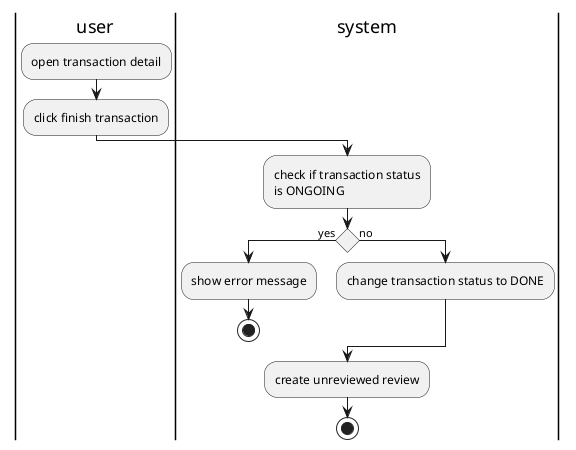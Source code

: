 @startuml finish transaction

|user|
:open transaction detail;
:click finish transaction;
|system|
:check if transaction status
is ONGOING;
if () then (yes)
    |system|
    :show error message;
    stop
else (no)
    :change transaction status to DONE;
endif

:create unreviewed review;
stop

@enduml